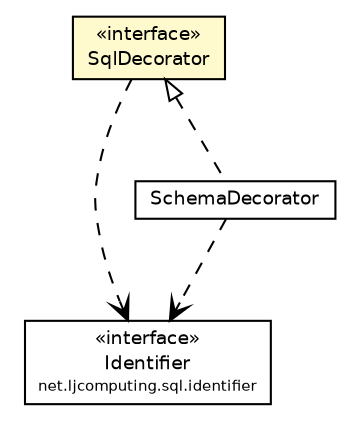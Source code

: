 #!/usr/local/bin/dot
#
# Class diagram 
# Generated by UMLGraph version R5_6 (http://www.umlgraph.org/)
#

digraph G {
	edge [fontname="Helvetica",fontsize=10,labelfontname="Helvetica",labelfontsize=10];
	node [fontname="Helvetica",fontsize=10,shape=plaintext];
	nodesep=0.25;
	ranksep=0.5;
	// net.ljcomputing.sql.identifier.Identifier
	c976 [label=<<table title="net.ljcomputing.sql.identifier.Identifier" border="0" cellborder="1" cellspacing="0" cellpadding="2" port="p" href="../identifier/Identifier.html">
		<tr><td><table border="0" cellspacing="0" cellpadding="1">
<tr><td align="center" balign="center"> &#171;interface&#187; </td></tr>
<tr><td align="center" balign="center"> Identifier </td></tr>
<tr><td align="center" balign="center"><font point-size="7.0"> net.ljcomputing.sql.identifier </font></td></tr>
		</table></td></tr>
		</table>>, URL="../identifier/Identifier.html", fontname="Helvetica", fontcolor="black", fontsize=9.0];
	// net.ljcomputing.sql.decorator.SqlDecorator
	c983 [label=<<table title="net.ljcomputing.sql.decorator.SqlDecorator" border="0" cellborder="1" cellspacing="0" cellpadding="2" port="p" bgcolor="lemonChiffon" href="./SqlDecorator.html">
		<tr><td><table border="0" cellspacing="0" cellpadding="1">
<tr><td align="center" balign="center"> &#171;interface&#187; </td></tr>
<tr><td align="center" balign="center"> SqlDecorator </td></tr>
		</table></td></tr>
		</table>>, URL="./SqlDecorator.html", fontname="Helvetica", fontcolor="black", fontsize=9.0];
	// net.ljcomputing.sql.decorator.SchemaDecorator
	c984 [label=<<table title="net.ljcomputing.sql.decorator.SchemaDecorator" border="0" cellborder="1" cellspacing="0" cellpadding="2" port="p" href="./SchemaDecorator.html">
		<tr><td><table border="0" cellspacing="0" cellpadding="1">
<tr><td align="center" balign="center"> SchemaDecorator </td></tr>
		</table></td></tr>
		</table>>, URL="./SchemaDecorator.html", fontname="Helvetica", fontcolor="black", fontsize=9.0];
	//net.ljcomputing.sql.decorator.SchemaDecorator implements net.ljcomputing.sql.decorator.SqlDecorator
	c983:p -> c984:p [dir=back,arrowtail=empty,style=dashed];
	// net.ljcomputing.sql.decorator.SqlDecorator DEPEND net.ljcomputing.sql.identifier.Identifier
	c983:p -> c976:p [taillabel="", label="", headlabel="", fontname="Helvetica", fontcolor="black", fontsize=10.0, color="black", arrowhead=open, style=dashed];
	// net.ljcomputing.sql.decorator.SchemaDecorator DEPEND net.ljcomputing.sql.identifier.Identifier
	c984:p -> c976:p [taillabel="", label="", headlabel="", fontname="Helvetica", fontcolor="black", fontsize=10.0, color="black", arrowhead=open, style=dashed];
}

